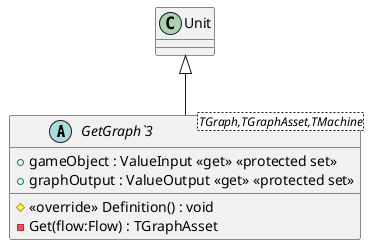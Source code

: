 @startuml
abstract class "GetGraph`3"<TGraph,TGraphAsset,TMachine> {
    + gameObject : ValueInput <<get>> <<protected set>>
    + graphOutput : ValueOutput <<get>> <<protected set>>
    # <<override>> Definition() : void
    - Get(flow:Flow) : TGraphAsset
}
Unit <|-- "GetGraph`3"
@enduml
